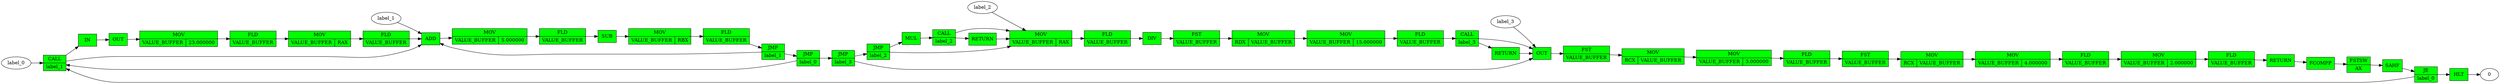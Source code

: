 digraph structs {
rankdir=LR rank=same;
1535652816 [shape=record, fillcolor=green rank = same style=filled label="    CALL  | {label_1 }" ];
1535652816 -> 1535652880
1535652816 -> 1535653264
1535652880 [shape=record, fillcolor=green rank = same style=filled label="    IN " ];
1535652880 -> 1535652944
1535652944 [shape=record, fillcolor=green rank = same style=filled label="    OUT " ];
1535652944 -> 1535653072
1535653072 [shape=record, fillcolor=green rank = same style=filled label="    MOV  | {VALUE_BUFFER | 23.000000 }" ];
1535653072 -> 1535653008
1535653008 [shape=record, fillcolor=green rank = same style=filled label="    FLD  | {VALUE_BUFFER }" ];
1535653008 -> 1535653200
1535653200 [shape=record, fillcolor=green rank = same style=filled label="    MOV  | {VALUE_BUFFER | RAX }" ];
1535653200 -> 1535653136
1535653136 [shape=record, fillcolor=green rank = same style=filled label="    FLD  | {VALUE_BUFFER }" ];
1535653136 -> 1535653264
1535653264 [shape=record, fillcolor=green rank = same style=filled label="    ADD " ];
1535653264 -> 1535653392
1535653392 [shape=record, fillcolor=green rank = same style=filled label="    MOV  | {VALUE_BUFFER | 5.000000 }" ];
1535653392 -> 1535653328
1535653328 [shape=record, fillcolor=green rank = same style=filled label="    FLD  | {VALUE_BUFFER }" ];
1535653328 -> 1535653456
1535653456 [shape=record, fillcolor=green rank = same style=filled label="    SUB " ];
1535653456 -> 1535653584
1535653584 [shape=record, fillcolor=green rank = same style=filled label="    MOV  | {VALUE_BUFFER | RBX }" ];
1535653584 -> 1535653520
1535653520 [shape=record, fillcolor=green rank = same style=filled label="    FLD  | {VALUE_BUFFER }" ];
1535653520 -> 1535653648
1535653648 [shape=record, fillcolor=green rank = same style=filled label="    JMP  | {label_1 }" ];
1535653648 -> 1535653712
1535653648 -> 1535653264
1535653712 [shape=record, fillcolor=green rank = same style=filled label="    JMP  | {label_0 }" ];
1535653712 -> 1535653776
1535653712 -> 1535652816
1535653776 [shape=record, fillcolor=green rank = same style=filled label="    JMP  | {label_3 }" ];
1535653776 -> 1535653840
1535653776 -> 1535655152
1535653840 [shape=record, fillcolor=green rank = same style=filled label="    JMP  | {label_2 }" ];
1535653840 -> 1535653904
1535653840 -> 1535654160
1535653904 [shape=record, fillcolor=green rank = same style=filled label="    MUL " ];
1535653904 -> 1535653968
1535653968 [shape=record, fillcolor=green rank = same style=filled label="    CALL  | {label_2 }" ];
1535653968 -> 1535654032
1535653968 -> 1535654160
1535654032 [shape=record, fillcolor=green rank = same style=filled label="    RETURN " ];
1535654032 -> 1535654160
1535654160 [shape=record, fillcolor=green rank = same style=filled label="    MOV  | {VALUE_BUFFER | RAX }" ];
1535654160 -> 1535654096
1535654096 [shape=record, fillcolor=green rank = same style=filled label="    FLD  | {VALUE_BUFFER }" ];
1535654096 -> 1535654224
1535654224 [shape=record, fillcolor=green rank = same style=filled label="    DIV " ];
1535654224 -> 1535654288
1535654288 [shape=record, fillcolor=green rank = same style=filled label="    FST  | {VALUE_BUFFER }" ];
1535654288 -> 1535654352
1535654352 [shape=record, fillcolor=green rank = same style=filled label="    MOV  | {RDX | VALUE_BUFFER }" ];
1535654352 -> 1535654480
1535654480 [shape=record, fillcolor=green rank = same style=filled label="    MOV  | {VALUE_BUFFER | 15.000000 }" ];
1535654480 -> 1535654416
1535654416 [shape=record, fillcolor=green rank = same style=filled label="    FLD  | {VALUE_BUFFER }" ];
1535654416 -> 1535654544
1535654544 [shape=record, fillcolor=green rank = same style=filled label="    CALL  | {label_3 }" ];
1535654544 -> 1535655088
1535654544 -> 1535655152
1535655088 [shape=record, fillcolor=green rank = same style=filled label="    RETURN " ];
1535655088 -> 1535655152
1535655152 [shape=record, fillcolor=green rank = same style=filled label="    OUT " ];
1535655152 -> 1535655216
1535655216 [shape=record, fillcolor=green rank = same style=filled label="    FST  | {VALUE_BUFFER }" ];
1535655216 -> 1535655280
1535655280 [shape=record, fillcolor=green rank = same style=filled label="    MOV  | {RCX | VALUE_BUFFER }" ];
1535655280 -> 1535655408
1535655408 [shape=record, fillcolor=green rank = same style=filled label="    MOV  | {VALUE_BUFFER | 3.000000 }" ];
1535655408 -> 1535655344
1535655344 [shape=record, fillcolor=green rank = same style=filled label="    FLD  | {VALUE_BUFFER }" ];
1535655344 -> 1535655472
1535655472 [shape=record, fillcolor=green rank = same style=filled label="    FST  | {VALUE_BUFFER }" ];
1535655472 -> 1535655536
1535655536 [shape=record, fillcolor=green rank = same style=filled label="    MOV  | {RCX | VALUE_BUFFER }" ];
1535655536 -> 1535655664
1535655664 [shape=record, fillcolor=green rank = same style=filled label="    MOV  | {VALUE_BUFFER | 4.000000 }" ];
1535655664 -> 1535655600
1535655600 [shape=record, fillcolor=green rank = same style=filled label="    FLD  | {VALUE_BUFFER }" ];
1535655600 -> 1535655792
1535655792 [shape=record, fillcolor=green rank = same style=filled label="    MOV  | {VALUE_BUFFER | 2.000000 }" ];
1535655792 -> 1535655728
1535655728 [shape=record, fillcolor=green rank = same style=filled label="    FLD  | {VALUE_BUFFER }" ];
1535655728 -> 1535655856
1535655856 [shape=record, fillcolor=green rank = same style=filled label="    RETURN " ];
1535655856 -> 1535655920
1535655920 [shape=record, fillcolor=green rank = same style=filled label="    FCOMPP " ];
1535655920 -> 1535655984
1535655984 [shape=record, fillcolor=green rank = same style=filled label="    FSTSW  | {AX }" ];
1535655984 -> 1535656048
1535656048 [shape=record, fillcolor=green rank = same style=filled label="    SAHF " ];
1535656048 -> 1535656112
1535656112 [shape=record, fillcolor=green rank = same style=filled label="    JE  | {label_0 }" ];
1535656112 -> 1535656176
1535656112 -> 1535652816
1535656176 [shape=record, fillcolor=green rank = same style=filled label="    HLT " ];
1535656176 -> 0
label_0 -> 1535652816
label_1 -> 1535653264
label_2 -> 1535654160
label_3 -> 1535655152
}